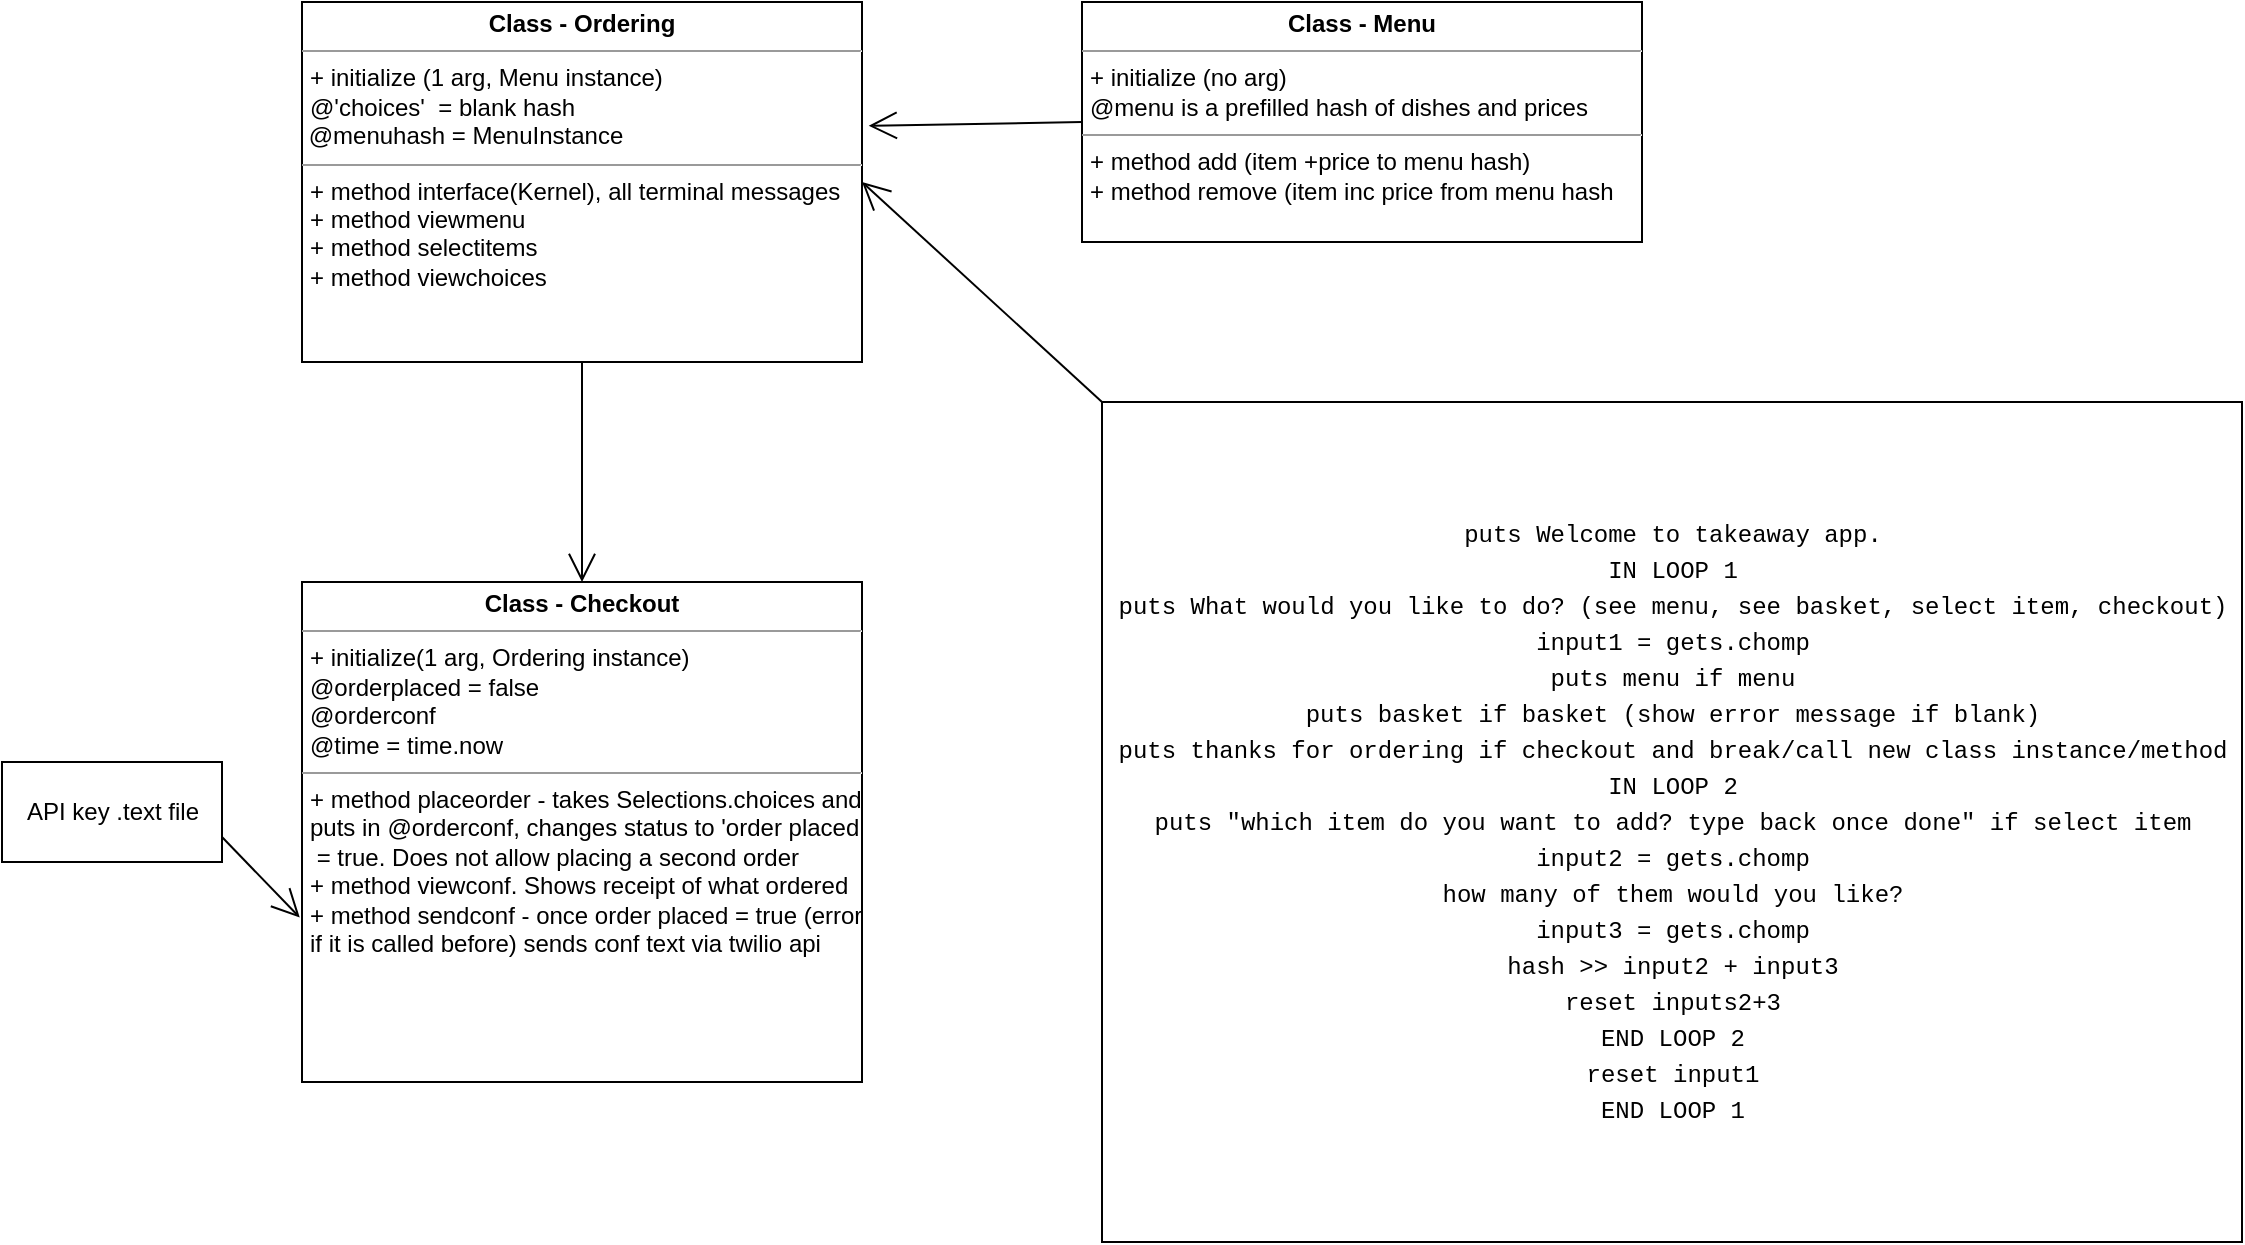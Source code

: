 <mxfile>
    <diagram id="9cs4c3GnhlsiEJ2v5g9I" name="Page-1">
        <mxGraphModel dx="1758" dy="618" grid="1" gridSize="10" guides="1" tooltips="1" connect="1" arrows="1" fold="1" page="1" pageScale="1" pageWidth="827" pageHeight="1169" math="0" shadow="0">
            <root>
                <mxCell id="0"/>
                <mxCell id="1" parent="0"/>
                <mxCell id="yfCXhqaVaoDkUap2UoLt-27" value="&lt;p style=&quot;margin: 0px ; margin-top: 4px ; text-align: center&quot;&gt;&lt;b&gt;Class - Menu&lt;/b&gt;&lt;/p&gt;&lt;hr size=&quot;1&quot;&gt;&lt;p style=&quot;margin: 0px ; margin-left: 4px&quot;&gt;+ initialize (no arg)&lt;/p&gt;&lt;p style=&quot;margin: 0px ; margin-left: 4px&quot;&gt;@menu is a prefilled hash of dishes and prices&lt;/p&gt;&lt;hr size=&quot;1&quot;&gt;&lt;p style=&quot;margin: 0px ; margin-left: 4px&quot;&gt;+ method add (item +price to menu hash)&lt;/p&gt;&lt;p style=&quot;margin: 0px ; margin-left: 4px&quot;&gt;+ method remove (item inc price from menu hash&lt;/p&gt;" style="verticalAlign=top;align=left;overflow=fill;fontSize=12;fontFamily=Helvetica;html=1;" parent="1" vertex="1">
                    <mxGeometry x="510" y="60" width="280" height="120" as="geometry"/>
                </mxCell>
                <mxCell id="yfCXhqaVaoDkUap2UoLt-28" value="&lt;p style=&quot;margin: 0px ; margin-top: 4px ; text-align: center&quot;&gt;&lt;b&gt;Class - Checkout&lt;/b&gt;&lt;/p&gt;&lt;hr size=&quot;1&quot;&gt;&lt;p style=&quot;margin: 0px ; margin-left: 4px&quot;&gt;+ initialize(1 arg, Ordering instance)&lt;/p&gt;&lt;p style=&quot;margin: 0px ; margin-left: 4px&quot;&gt;@orderplaced = false&lt;/p&gt;&lt;p style=&quot;margin: 0px ; margin-left: 4px&quot;&gt;@orderconf&lt;/p&gt;&lt;p style=&quot;margin: 0px ; margin-left: 4px&quot;&gt;@time = time.now&lt;/p&gt;&lt;hr size=&quot;1&quot;&gt;&lt;p style=&quot;margin: 0px ; margin-left: 4px&quot;&gt;+ method placeorder - takes Selections.choices and&amp;nbsp;&lt;/p&gt;&lt;p style=&quot;margin: 0px ; margin-left: 4px&quot;&gt;puts in @orderconf, changes status to 'order placed&lt;/p&gt;&lt;p style=&quot;margin: 0px ; margin-left: 4px&quot;&gt;&amp;nbsp;= true. Does not&amp;nbsp;&lt;span&gt;allow placing a second order&lt;/span&gt;&lt;/p&gt;&lt;p style=&quot;margin: 0px ; margin-left: 4px&quot;&gt;+ method viewconf. Shows receipt of what ordered&lt;/p&gt;&lt;p style=&quot;margin: 0px ; margin-left: 4px&quot;&gt;&lt;span&gt;+ method sendconf - once order placed = true (error&lt;/span&gt;&lt;br&gt;&lt;/p&gt;&lt;p style=&quot;margin: 0px ; margin-left: 4px&quot;&gt;if it is called before) sends conf text via twilio api&lt;/p&gt;&lt;p style=&quot;margin: 0px ; margin-left: 4px&quot;&gt;&lt;br&gt;&lt;/p&gt;" style="verticalAlign=top;align=left;overflow=fill;fontSize=12;fontFamily=Helvetica;html=1;" parent="1" vertex="1">
                    <mxGeometry x="120" y="350" width="280" height="250" as="geometry"/>
                </mxCell>
                <mxCell id="yfCXhqaVaoDkUap2UoLt-29" value="&lt;p style=&quot;margin: 0px ; margin-top: 4px ; text-align: center&quot;&gt;&lt;b&gt;Class - Ordering&lt;/b&gt;&lt;/p&gt;&lt;hr size=&quot;1&quot;&gt;&lt;p style=&quot;margin: 0px ; margin-left: 4px&quot;&gt;+ initialize (1 arg, Menu instance)&lt;/p&gt;&lt;p style=&quot;margin: 0px ; margin-left: 4px&quot;&gt;@'choices'&amp;nbsp; = blank hash&lt;/p&gt;&amp;nbsp;&lt;span&gt;@menuhash = MenuInstance&lt;/span&gt;&lt;br&gt;&lt;hr size=&quot;1&quot;&gt;&lt;p style=&quot;margin: 0px ; margin-left: 4px&quot;&gt;+ method interface(Kernel), all terminal messages&lt;/p&gt;&lt;p style=&quot;margin: 0px ; margin-left: 4px&quot;&gt;+ method viewmenu&lt;/p&gt;&lt;p style=&quot;margin: 0px ; margin-left: 4px&quot;&gt;+ method selectitems&lt;/p&gt;&lt;p style=&quot;margin: 0px ; margin-left: 4px&quot;&gt;+ method viewchoices&lt;/p&gt;" style="verticalAlign=top;align=left;overflow=fill;fontSize=12;fontFamily=Helvetica;html=1;" parent="1" vertex="1">
                    <mxGeometry x="120" y="60" width="280" height="180" as="geometry"/>
                </mxCell>
                <mxCell id="yfCXhqaVaoDkUap2UoLt-31" value="" style="endArrow=open;endFill=1;endSize=12;html=1;rounded=0;entryX=1.012;entryY=0.344;entryDx=0;entryDy=0;exitX=0;exitY=0.5;exitDx=0;exitDy=0;entryPerimeter=0;" parent="1" source="yfCXhqaVaoDkUap2UoLt-27" target="yfCXhqaVaoDkUap2UoLt-29" edge="1">
                    <mxGeometry width="160" relative="1" as="geometry">
                        <mxPoint x="330" y="280" as="sourcePoint"/>
                        <mxPoint x="490" y="280" as="targetPoint"/>
                    </mxGeometry>
                </mxCell>
                <mxCell id="yfCXhqaVaoDkUap2UoLt-32" value="" style="endArrow=open;endFill=1;endSize=12;html=1;rounded=0;exitX=0.5;exitY=1;exitDx=0;exitDy=0;entryX=0.5;entryY=0;entryDx=0;entryDy=0;" parent="1" source="yfCXhqaVaoDkUap2UoLt-29" target="yfCXhqaVaoDkUap2UoLt-28" edge="1">
                    <mxGeometry width="160" relative="1" as="geometry">
                        <mxPoint x="330" y="280" as="sourcePoint"/>
                        <mxPoint x="490" y="280" as="targetPoint"/>
                    </mxGeometry>
                </mxCell>
                <mxCell id="2" value="API key .text file" style="html=1;" parent="1" vertex="1">
                    <mxGeometry x="-30" y="440" width="110" height="50" as="geometry"/>
                </mxCell>
                <mxCell id="4" value="&lt;div style=&quot;background-color: rgb(255 , 255 , 255) ; font-family: &amp;#34;menlo&amp;#34; , &amp;#34;monaco&amp;#34; , &amp;#34;courier new&amp;#34; , monospace ; line-height: 18px&quot;&gt;&lt;div&gt;puts Welcome to takeaway app. &lt;/div&gt;&lt;div&gt;    IN LOOP 1&lt;/div&gt;&lt;div&gt;    puts What would you like to do? (see menu, see basket, select item, checkout)&lt;/div&gt;&lt;div&gt;    input1 = gets.chomp&lt;/div&gt;&lt;div&gt;    puts menu if menu&lt;/div&gt;&lt;div&gt;    puts basket if basket (show error message if blank)&lt;/div&gt;&lt;div&gt;    puts thanks for ordering if checkout and break/call new class instance/method&lt;/div&gt;&lt;div&gt;    &lt;/div&gt;&lt;div&gt;    IN LOOP 2&lt;/div&gt;&lt;div&gt;    puts &quot;which item do you want to add? type back once done&quot; if select item&lt;/div&gt;&lt;div&gt;    input2 = gets.chomp&lt;/div&gt;&lt;div&gt;    how many of them would you like?&lt;/div&gt;&lt;div&gt;    input3 = gets.chomp&lt;/div&gt;&lt;div&gt;       hash &amp;gt;&amp;gt; input2 + input3&lt;/div&gt;&lt;div&gt;reset inputs2+3&lt;/div&gt;&lt;div&gt;    END LOOP 2&lt;/div&gt;reset input1&lt;br&gt;&lt;div&gt;    END LOOP 1&lt;/div&gt;&lt;/div&gt;" style="html=1;" vertex="1" parent="1">
                    <mxGeometry x="520" y="260" width="570" height="420" as="geometry"/>
                </mxCell>
                <mxCell id="5" value="" style="endArrow=open;endFill=1;endSize=12;html=1;entryX=-0.004;entryY=0.671;entryDx=0;entryDy=0;entryPerimeter=0;exitX=1;exitY=0.75;exitDx=0;exitDy=0;" edge="1" parent="1" source="2" target="yfCXhqaVaoDkUap2UoLt-28">
                    <mxGeometry width="160" relative="1" as="geometry">
                        <mxPoint x="-70" y="480" as="sourcePoint"/>
                        <mxPoint x="90" y="480" as="targetPoint"/>
                    </mxGeometry>
                </mxCell>
                <mxCell id="7" value="" style="endArrow=open;endFill=1;endSize=12;html=1;exitX=0;exitY=0;exitDx=0;exitDy=0;entryX=1;entryY=0.5;entryDx=0;entryDy=0;" edge="1" parent="1" source="4" target="yfCXhqaVaoDkUap2UoLt-29">
                    <mxGeometry width="160" relative="1" as="geometry">
                        <mxPoint x="530" y="360" as="sourcePoint"/>
                        <mxPoint x="410" y="220" as="targetPoint"/>
                    </mxGeometry>
                </mxCell>
            </root>
        </mxGraphModel>
    </diagram>
</mxfile>